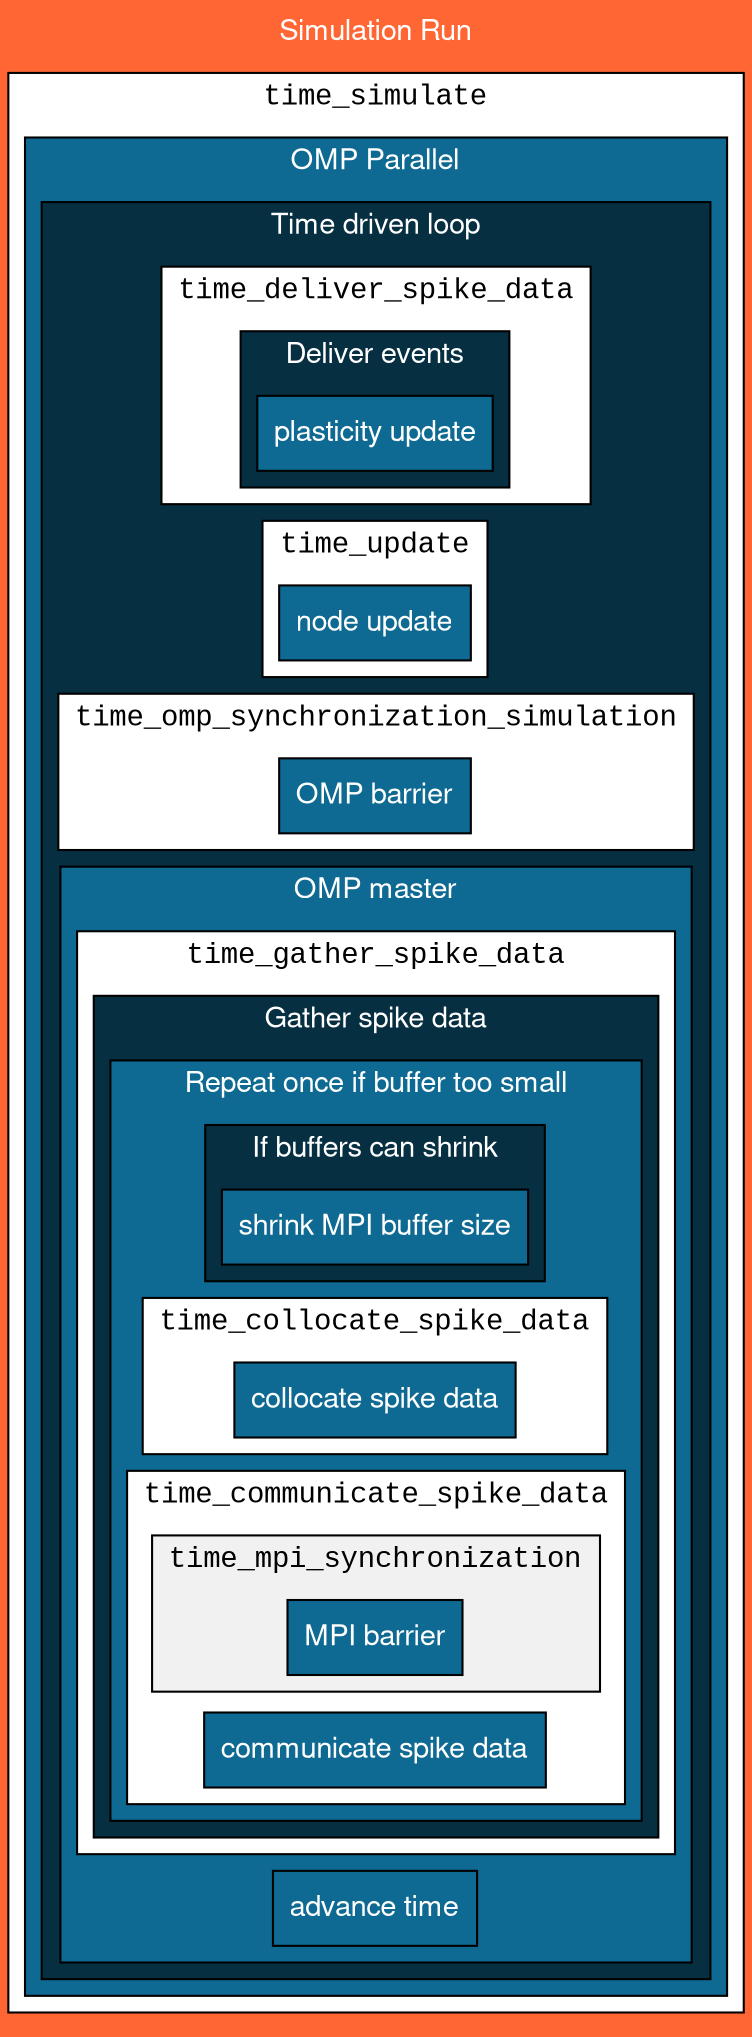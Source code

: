  digraph G {
  node [fontname="Helvetica,Arial,sans-serif", shape="box", fontcolor="white", style="filled", fillcolor="#0E6A93"]
  rankdir="LR"
  bgcolor="#ff6633"
  label="Simulation Run"
  labelloc="t"
  fontcolor="white"
  fontname="Helvetica,Arial,sans-serif"

	subgraph cluster_simulate_timer {
			label="time_simulate"
			style=filled fontcolor="black" fontname="Courier New, Courier, monospace"
			fillcolor="white"
      subgraph cluster_OMP_Parallel {
        label="OMP Parallel"
        style=filled
        fillcolor="#0E6A93" fontcolor="white" fontname="Helvetica,Arial,sans-serif"
        subgraph cluster_time_driven_loop {
          label="Time driven loop"
          style=filled
          fillcolor="#072f42"
          subgraph cluster_deliver_spike_data_timer {
            label="time_deliver_spike_data"
            style=filled fontcolor="black" fontname="Courier New, Courier, monospace"
            fillcolor="white"
            subgraph cluster_deliver_events {
              label="Deliver events"
              style=filled fontcolor="white" fontname="Helvetica,Arial,sans-serif"
              fillcolor="#072f42"
              "plasticity update"
            }
          }
          subgraph cluster_update_timer {
            label="time_update"
            style=filled fontcolor="black" fontname="Courier New, Courier, monospace"
            fillcolor="white"
            "node update"
          }
            subgraph cluster_omp_synchronization_timer {
            label="time_omp_synchronization_simulation"
            style=filled fontcolor="black" fontname="Courier New, Courier, monospace"
            fillcolor="white"
            "OMP barrier"
            }
          subgraph cluster_omp_master {
              label="OMP master"
            style=filled fontcolor="white"
            fillcolor="#0E6A93"
            "advance time"

          subgraph cluster_gather_spike_data_timer{
                      label= "time_gather_spike_data"
                      style=filled fontcolor="black" fontname="Courier New, Courier, monospace"
                      fillcolor="white"
                      subgraph cluster_gather_spike_Data{
                         label="Gather spike data"
                         style=filled fontcolor="white" fontname="Helvetica, Arial, sans-serif"
                         fillcolor="#072f42"
                         subgraph cluster_repeat_once {
                             label="Repeat once if buffer too small"
                             style=filled#4b210c
                             fillcolor="#0E6A93"
                             subgraph cluster_if_buffers_can_shrink {
                               label="If buffers can shrink"
                               style=filled
                               fillcolor="#072f42"
                               "shrink MPI buffer size"

                             }


            subgraph cluster_collocate_spike_data_timer {
                  label="time_collocate_spike_data"
                  style=filled fontcolor="black" fontname="Courier New, Courier, monospace"
                  fillcolor="white"
                  "collocate spike data"
              }

            subgraph cluster_communicate_spike_data_timer {
                label= "time_communicate_spike_data"
                style=filled fontcolor="black" fontname="Courier New, Courier, monospace"
                fillcolor="white"
                "communicate spike data"
                subgraph cluster_mpi_sync_timer {
                    label= "time_mpi_synchronization"
                    style=filled fontcolor="black" fontname="Courier New, Courier, monospace"
                    fillcolor="#f1f1f1"
                    "MPI barrier"

                }
                }
               }
              }
            }
          }
       }
   	}
  }
 }
